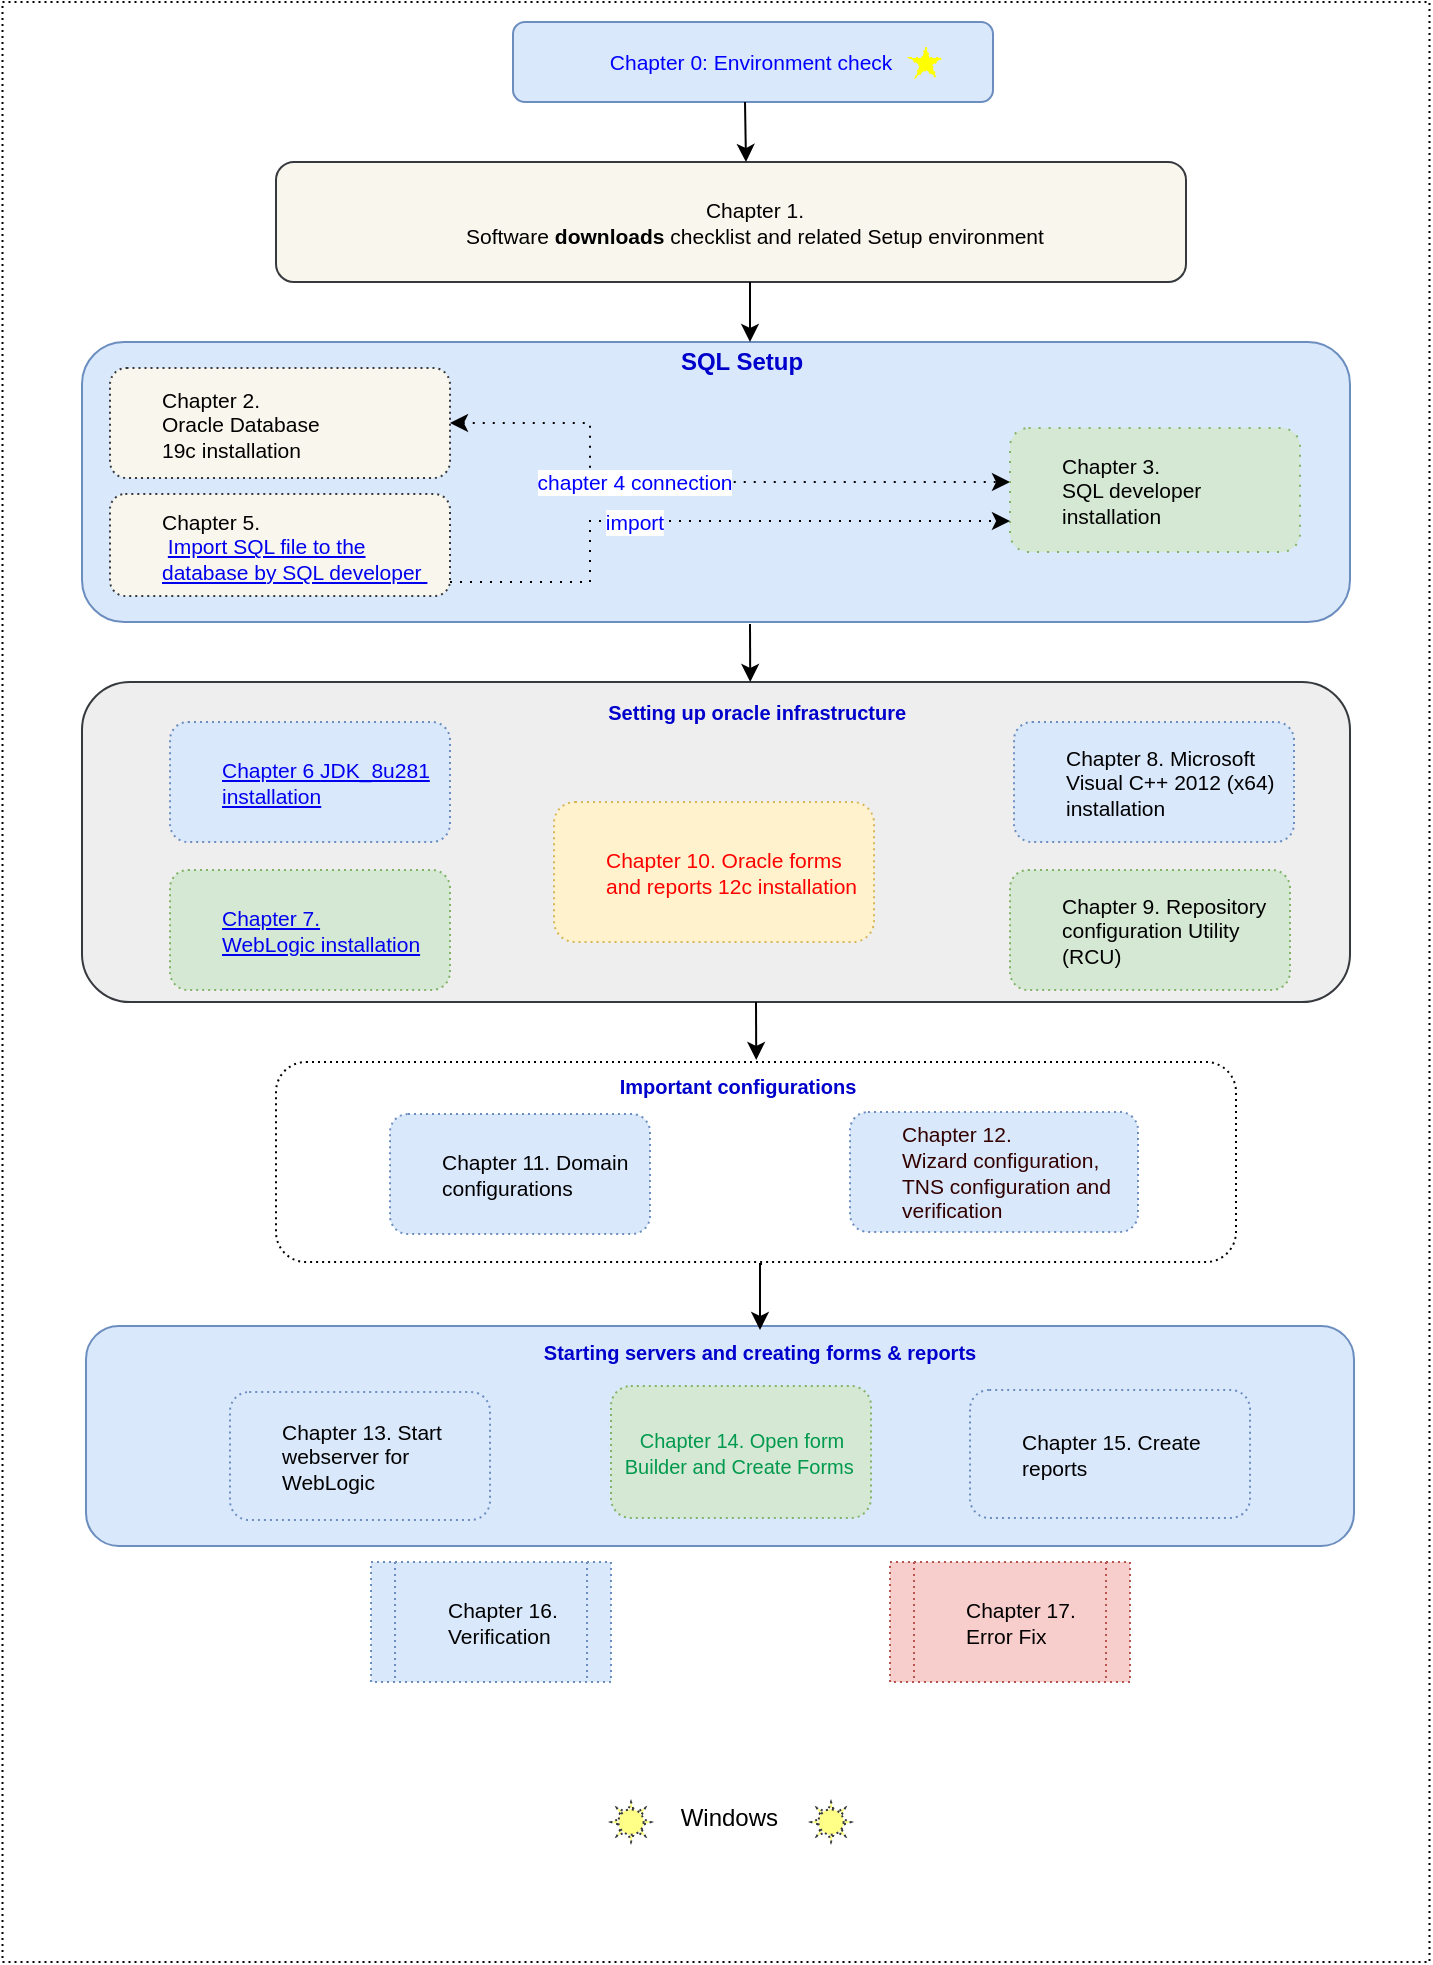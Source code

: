 <mxfile version="20.0.1" type="github">
  <diagram id="17G2DBIcZU6sUmtRgQNI" name="Page-1">
    <mxGraphModel dx="903" dy="497" grid="1" gridSize="10" guides="1" tooltips="1" connect="1" arrows="1" fold="1" page="1" pageScale="1" pageWidth="850" pageHeight="1100" math="0" shadow="0">
      <root>
        <mxCell id="0" />
        <mxCell id="1" parent="0" />
        <mxCell id="mP8B_jTsaXODHllWjWsl-1" value="&lt;br&gt;&lt;br&gt;&lt;br&gt;&lt;br&gt;&lt;br&gt;&lt;br&gt;&lt;br&gt;&lt;br&gt;&lt;br&gt;&lt;br&gt;&lt;br&gt;&lt;br&gt;&lt;br&gt;&lt;br&gt;&lt;br&gt;&lt;br&gt;&lt;br&gt;&lt;br&gt;&lt;br&gt;&lt;br&gt;&lt;br&gt;&lt;br&gt;&lt;br&gt;&lt;br&gt;&lt;br&gt;&lt;br&gt;&lt;br&gt;&lt;br&gt;&lt;br&gt;&lt;br&gt;&lt;br&gt;&lt;br&gt;&lt;br&gt;&lt;br&gt;&lt;br&gt;&lt;br&gt;&lt;br&gt;&lt;br&gt;&lt;br&gt;&lt;br&gt;&lt;br&gt;&lt;br&gt;&lt;br&gt;&lt;br&gt;&lt;br&gt;&lt;br&gt;&lt;br&gt;&lt;br&gt;&lt;br&gt;&lt;br&gt;&lt;br&gt;&amp;nbsp; &amp;nbsp; &amp;nbsp; &amp;nbsp; &amp;nbsp; &amp;nbsp; &amp;nbsp; &amp;nbsp; &lt;br&gt;&lt;br&gt;&lt;br&gt;&lt;br&gt;&lt;br&gt;&lt;br&gt;&lt;br&gt;&amp;nbsp; &amp;nbsp; &amp;nbsp;Windows&amp;nbsp;" style="rounded=0;whiteSpace=wrap;html=1;dashed=1;dashPattern=1 2;" parent="1" vertex="1">
          <mxGeometry x="16.25" y="40" width="713.5" height="980" as="geometry" />
        </mxCell>
        <mxCell id="mP8B_jTsaXODHllWjWsl-2" value="&lt;p class=&quot;MsoNormal&quot; style=&quot;font-size: 10.5px;&quot;&gt;Chapter 0: Environment check&amp;nbsp;&lt;/p&gt;" style="rounded=1;whiteSpace=wrap;html=1;fillColor=#dae8fc;strokeColor=#6c8ebf;fontColor=#0000FF;fontSize=10.5;" parent="1" vertex="1">
          <mxGeometry x="271.5" y="50" width="240" height="40" as="geometry" />
        </mxCell>
        <mxCell id="mP8B_jTsaXODHllWjWsl-3" value="&lt;p style=&quot;margin-left: 0.25in; font-size: 10.5px;&quot; class=&quot;MsoNormal&quot;&gt;Chapter 1.&lt;br style=&quot;font-size: 10.5px;&quot;&gt;Software &lt;b style=&quot;font-size: 10.5px;&quot;&gt;downloads &lt;/b&gt;checklist and related Setup environment&lt;/p&gt;" style="rounded=1;whiteSpace=wrap;html=1;fillColor=#f9f7ed;strokeColor=#36393d;fontSize=10.5;" parent="1" vertex="1">
          <mxGeometry x="153" y="120" width="455" height="60" as="geometry" />
        </mxCell>
        <mxCell id="mP8B_jTsaXODHllWjWsl-4" value="&lt;font color=&quot;#ff0000&quot;&gt;&amp;nbsp; &amp;nbsp; &amp;nbsp; &amp;nbsp;&lt;/font&gt;&lt;br&gt;&lt;br&gt;&lt;br&gt;&lt;b style=&quot;color: rgb(255, 0, 0); background-color: initial; text-align: left;&quot;&gt;&lt;br&gt;&lt;br&gt;&lt;br&gt;&lt;br&gt;&amp;nbsp; &amp;nbsp; &amp;nbsp; &amp;nbsp; &amp;nbsp; &amp;nbsp; &amp;nbsp;&lt;/b&gt;" style="rounded=1;whiteSpace=wrap;html=1;fillColor=#dae8fc;strokeColor=#6c8ebf;" parent="1" vertex="1">
          <mxGeometry x="56" y="210" width="634" height="140" as="geometry" />
        </mxCell>
        <mxCell id="mP8B_jTsaXODHllWjWsl-11" value="" style="edgeStyle=orthogonalEdgeStyle;rounded=0;orthogonalLoop=1;jettySize=auto;html=1;startArrow=classic;startFill=1;dashed=1;dashPattern=1 4;" parent="1" source="mP8B_jTsaXODHllWjWsl-5" target="mP8B_jTsaXODHllWjWsl-6" edge="1">
          <mxGeometry relative="1" as="geometry">
            <Array as="points">
              <mxPoint x="310" y="251" />
              <mxPoint x="310" y="280" />
            </Array>
          </mxGeometry>
        </mxCell>
        <mxCell id="mP8B_jTsaXODHllWjWsl-12" value="&lt;font color=&quot;#0000ff&quot;&gt;&lt;span style=&quot;font-size: 10.5px;&quot;&gt;chapter 4 connection&lt;/span&gt;&lt;/font&gt;" style="edgeLabel;html=1;align=center;verticalAlign=middle;resizable=0;points=[];fontSize=10.5;" parent="mP8B_jTsaXODHllWjWsl-11" vertex="1" connectable="0">
          <mxGeometry x="-0.212" relative="1" as="geometry">
            <mxPoint x="-1" as="offset" />
          </mxGeometry>
        </mxCell>
        <mxCell id="mP8B_jTsaXODHllWjWsl-5" value="&lt;p style=&quot;margin-left: 0.25in; font-size: 10.5px;&quot; class=&quot;MsoNormal&quot;&gt;Chapter 2.&amp;nbsp; &amp;nbsp; &amp;nbsp; &amp;nbsp; &amp;nbsp; &amp;nbsp; &amp;nbsp; &amp;nbsp; &amp;nbsp; &amp;nbsp; &amp;nbsp; &amp;nbsp; &amp;nbsp; &amp;nbsp; &amp;nbsp; &lt;span style=&quot;background-color: initial;&quot;&gt;Oracle Database 19c&amp;nbsp;&lt;/span&gt;&lt;span style=&quot;background-color: initial;&quot;&gt;installation&lt;/span&gt;&lt;/p&gt;" style="rounded=1;whiteSpace=wrap;html=1;align=left;fillColor=#f9f7ed;strokeColor=#36393d;fontSize=10.5;dashed=1;dashPattern=1 2;" parent="1" vertex="1">
          <mxGeometry x="70" y="223" width="170" height="55" as="geometry" />
        </mxCell>
        <mxCell id="mP8B_jTsaXODHllWjWsl-6" value="&lt;p style=&quot;margin-left: 0.25in; font-size: 10.5px;&quot; class=&quot;MsoNormal&quot;&gt;Chapter 3.&amp;nbsp; &amp;nbsp; &amp;nbsp; &amp;nbsp; &amp;nbsp; &amp;nbsp; &amp;nbsp; &amp;nbsp; &amp;nbsp; SQL developer&lt;br style=&quot;font-size: 10.5px;&quot;&gt;installation&lt;/p&gt;" style="rounded=1;whiteSpace=wrap;html=1;align=left;fillColor=#d5e8d4;strokeColor=#82b366;fontSize=10.5;dashed=1;dashPattern=1 4;" parent="1" vertex="1">
          <mxGeometry x="520" y="253" width="145" height="62" as="geometry" />
        </mxCell>
        <mxCell id="mP8B_jTsaXODHllWjWsl-14" value="&lt;p style=&quot;margin-left: 0.25in; font-size: 10.5px;&quot; class=&quot;MsoNormal&quot;&gt;Chapter 5.&amp;nbsp; &amp;nbsp; &amp;nbsp; &amp;nbsp; &amp;nbsp; &amp;nbsp; &amp;nbsp; &amp;nbsp; &amp;nbsp; &amp;nbsp; &amp;nbsp; &amp;nbsp;&lt;a name=&quot;_Hlk105871212&quot; style=&quot;font-size: 10.5px;&quot;&gt;Import SQL file to the database by SQL developer&amp;nbsp;&lt;/a&gt;&lt;/p&gt;" style="rounded=1;whiteSpace=wrap;html=1;align=left;fillColor=#f9f7ed;strokeColor=#36393d;fontSize=10.5;dashed=1;dashPattern=1 2;" parent="1" vertex="1">
          <mxGeometry x="70" y="286" width="170" height="51" as="geometry" />
        </mxCell>
        <mxCell id="mP8B_jTsaXODHllWjWsl-17" value="" style="edgeStyle=orthogonalEdgeStyle;rounded=0;orthogonalLoop=1;jettySize=auto;html=1;startArrow=none;startFill=0;entryX=0;entryY=0.75;entryDx=0;entryDy=0;dashed=1;dashPattern=1 4;" parent="1" target="mP8B_jTsaXODHllWjWsl-6" edge="1">
          <mxGeometry relative="1" as="geometry">
            <mxPoint x="240" y="330" as="sourcePoint" />
            <mxPoint x="280" y="310" as="targetPoint" />
            <Array as="points">
              <mxPoint x="310" y="330" />
              <mxPoint x="310" y="300" />
            </Array>
          </mxGeometry>
        </mxCell>
        <mxCell id="mP8B_jTsaXODHllWjWsl-18" value="&lt;font color=&quot;#0000ff&quot; style=&quot;font-size: 10.5px;&quot;&gt;import&lt;/font&gt;" style="edgeLabel;html=1;align=center;verticalAlign=middle;resizable=0;points=[];fontSize=10.5;" parent="mP8B_jTsaXODHllWjWsl-17" vertex="1" connectable="0">
          <mxGeometry x="-0.212" relative="1" as="geometry">
            <mxPoint as="offset" />
          </mxGeometry>
        </mxCell>
        <mxCell id="mP8B_jTsaXODHllWjWsl-23" value="" style="rounded=1;whiteSpace=wrap;html=1;align=center;horizontal=1;fontSize=10;verticalAlign=top;fillColor=#eeeeee;strokeColor=#36393d;" parent="1" vertex="1">
          <mxGeometry x="56" y="380" width="634" height="160" as="geometry" />
        </mxCell>
        <mxCell id="mP8B_jTsaXODHllWjWsl-28" value="" style="edgeStyle=orthogonalEdgeStyle;rounded=0;orthogonalLoop=1;jettySize=auto;html=1;fontColor=#00994D;startArrow=none;startFill=0;endArrow=classic;endFill=1;" parent="1" edge="1">
          <mxGeometry relative="1" as="geometry">
            <mxPoint x="390" y="180" as="sourcePoint" />
            <mxPoint x="390" y="210" as="targetPoint" />
          </mxGeometry>
        </mxCell>
        <mxCell id="mP8B_jTsaXODHllWjWsl-30" value="" style="edgeStyle=orthogonalEdgeStyle;rounded=0;orthogonalLoop=1;jettySize=auto;html=1;fontColor=#00994D;startArrow=none;startFill=0;endArrow=classic;endFill=1;" parent="1" edge="1">
          <mxGeometry relative="1" as="geometry">
            <mxPoint x="387.5" y="90" as="sourcePoint" />
            <mxPoint x="388" y="120" as="targetPoint" />
          </mxGeometry>
        </mxCell>
        <mxCell id="mP8B_jTsaXODHllWjWsl-32" value="&lt;p style=&quot;margin-left: 0.25in;&quot; class=&quot;MsoNormal&quot;&gt;&lt;a name=&quot;_Hlk105873939&quot;&gt;Chapter 6&amp;nbsp;&lt;/a&gt;&lt;a style=&quot;background-color: initial;&quot; name=&quot;_Hlk105873939&quot;&gt;JDK_8u281 installation&lt;/a&gt;&lt;/p&gt;" style="rounded=1;whiteSpace=wrap;html=1;dashed=1;dashPattern=1 2;fontSize=10.5;align=left;fillColor=#dae8fc;strokeColor=#6c8ebf;" parent="1" vertex="1">
          <mxGeometry x="100" y="400" width="140" height="60" as="geometry" />
        </mxCell>
        <mxCell id="mP8B_jTsaXODHllWjWsl-33" value="&lt;p style=&quot;margin-left:.25in&quot; class=&quot;MsoNormal&quot;&gt;&lt;a name=&quot;_Hlk105875257&quot;&gt;Chapter 7.&lt;br&gt;WebLogic installation&lt;/a&gt;&lt;/p&gt;" style="rounded=1;whiteSpace=wrap;html=1;dashed=1;dashPattern=1 2;fontSize=10.5;align=left;fillColor=#d5e8d4;strokeColor=#82b366;" parent="1" vertex="1">
          <mxGeometry x="100" y="474" width="140" height="60" as="geometry" />
        </mxCell>
        <mxCell id="mP8B_jTsaXODHllWjWsl-34" value="&lt;p style=&quot;margin-left: 0.25in; font-size: 10.5px;&quot; class=&quot;MsoNormal&quot;&gt;Chapter 8.&amp;nbsp;&lt;span style=&quot;background-color: initial; font-size: 10.5px;&quot;&gt;Microsoft Visual C++&amp;nbsp;&lt;/span&gt;&lt;span style=&quot;background-color: initial; font-size: 10.5px;&quot;&gt;2012 (x64) installation&lt;/span&gt;&lt;/p&gt;" style="rounded=1;whiteSpace=wrap;html=1;dashed=1;dashPattern=1 2;fontSize=10.5;align=left;fillColor=#dae8fc;strokeColor=#6c8ebf;" parent="1" vertex="1">
          <mxGeometry x="522" y="400" width="140" height="60" as="geometry" />
        </mxCell>
        <mxCell id="mP8B_jTsaXODHllWjWsl-35" value="&lt;p style=&quot;margin-left: 0.25in; font-size: 10.5px;&quot; class=&quot;MsoNormal&quot;&gt;Chapter 9. Repository&lt;br style=&quot;font-size: 10.5px;&quot;&gt;configuration Utility (RCU)&lt;/p&gt;" style="rounded=1;whiteSpace=wrap;html=1;dashed=1;dashPattern=1 2;fontSize=10.5;align=left;fillColor=#d5e8d4;strokeColor=#82b366;" parent="1" vertex="1">
          <mxGeometry x="520" y="474" width="140" height="60" as="geometry" />
        </mxCell>
        <mxCell id="mP8B_jTsaXODHllWjWsl-37" value="&lt;p style=&quot;margin-left:.25in&quot; class=&quot;MsoNormal&quot;&gt;&lt;br&gt;&lt;/p&gt;" style="rounded=1;whiteSpace=wrap;html=1;align=center;horizontal=1;fontSize=10;verticalAlign=top;fillColor=#dae8fc;strokeColor=#6c8ebf;" parent="1" vertex="1">
          <mxGeometry x="58" y="702" width="634" height="110" as="geometry" />
        </mxCell>
        <mxCell id="mP8B_jTsaXODHllWjWsl-41" value="&lt;p style=&quot;margin-left:.25in&quot; class=&quot;MsoNormal&quot;&gt;Chapter 13. Start webserver for WebLogic&amp;nbsp;&lt;/p&gt;" style="rounded=1;whiteSpace=wrap;html=1;dashed=1;dashPattern=1 2;fontSize=10.5;align=left;fillColor=#dae8fc;strokeColor=#6c8ebf;" parent="1" vertex="1">
          <mxGeometry x="130" y="735" width="130" height="64" as="geometry" />
        </mxCell>
        <mxCell id="mP8B_jTsaXODHllWjWsl-43" value="&lt;p style=&quot;margin-left: 0.25in; font-size: 10.5px;&quot; class=&quot;MsoNormal&quot;&gt;&lt;font color=&quot;#ff0000&quot; style=&quot;font-size: 10.5px;&quot;&gt;Chapter 10. Oracle forms and&amp;nbsp;reports 12c installation&lt;/font&gt;&lt;/p&gt;" style="rounded=1;whiteSpace=wrap;html=1;dashed=1;dashPattern=1 2;fontSize=10.5;align=left;strokeColor=#d6b656;fillColor=#fff2cc;" parent="1" vertex="1">
          <mxGeometry x="292" y="440" width="160" height="70" as="geometry" />
        </mxCell>
        <mxCell id="mP8B_jTsaXODHllWjWsl-44" value="&lt;span style=&quot;color: rgb(0, 153, 77); font-size: 10px; background-color: initial;&quot;&gt;Chapter 14. Open form Builder and&amp;nbsp;&lt;/span&gt;&lt;span style=&quot;color: rgb(0, 153, 77); font-size: 10px; background-color: initial;&quot;&gt;Create Forms&amp;nbsp;&lt;/span&gt;" style="rounded=1;whiteSpace=wrap;html=1;dashed=1;dashPattern=1 2;fontSize=10.5;fillColor=#d5e8d4;strokeColor=#82b366;" parent="1" vertex="1">
          <mxGeometry x="320.5" y="732" width="130" height="66" as="geometry" />
        </mxCell>
        <mxCell id="mP8B_jTsaXODHllWjWsl-56" value="" style="edgeStyle=orthogonalEdgeStyle;rounded=0;orthogonalLoop=1;jettySize=auto;html=1;fontColor=#00994D;startArrow=none;startFill=0;endArrow=classic;endFill=1;entryX=0.527;entryY=0;entryDx=0;entryDy=0;entryPerimeter=0;" parent="1" target="mP8B_jTsaXODHllWjWsl-23" edge="1">
          <mxGeometry relative="1" as="geometry">
            <mxPoint x="390" y="351" as="sourcePoint" />
            <mxPoint x="390" y="381" as="targetPoint" />
          </mxGeometry>
        </mxCell>
        <mxCell id="mP8B_jTsaXODHllWjWsl-62" value="" style="verticalLabelPosition=bottom;verticalAlign=top;html=1;shape=mxgraph.basic.sun;dashed=1;dashPattern=1 2;fontSize=10.5;strokeColor=#36393d;fillColor=#ffff88;" parent="1" vertex="1">
          <mxGeometry x="320.5" y="940" width="20" height="20" as="geometry" />
        </mxCell>
        <mxCell id="mP8B_jTsaXODHllWjWsl-63" value="" style="verticalLabelPosition=bottom;verticalAlign=top;html=1;shape=mxgraph.basic.sun;dashed=1;dashPattern=1 2;fontSize=10.5;strokeColor=#36393d;fillColor=#ffff88;" parent="1" vertex="1">
          <mxGeometry x="420.5" y="940" width="20" height="20" as="geometry" />
        </mxCell>
        <mxCell id="mP8B_jTsaXODHllWjWsl-64" value="" style="verticalLabelPosition=bottom;verticalAlign=top;html=1;shape=mxgraph.basic.star;dashed=1;dashPattern=1 2;fontSize=10.5;fontColor=#FF0000;strokeColor=#FFFF00;fillColor=#FFFF00;" parent="1" vertex="1">
          <mxGeometry x="470" y="62.5" width="15.79" height="15" as="geometry" />
        </mxCell>
        <mxCell id="mP8B_jTsaXODHllWjWsl-65" value="&lt;p style=&quot;margin-left:.25in&quot; class=&quot;MsoNormal&quot;&gt;Chapter 16. Verification&lt;/p&gt;" style="shape=process;whiteSpace=wrap;html=1;backgroundOutline=1;dashed=1;dashPattern=1 2;fontSize=10.5;align=left;fillColor=#dae8fc;strokeColor=#6c8ebf;" parent="1" vertex="1">
          <mxGeometry x="200.5" y="820" width="120" height="60" as="geometry" />
        </mxCell>
        <mxCell id="mP8B_jTsaXODHllWjWsl-66" value="&lt;p style=&quot;margin-left:.25in&quot; class=&quot;MsoNormal&quot;&gt;Chapter 17. Error Fix&amp;nbsp;&lt;/p&gt;" style="shape=process;whiteSpace=wrap;html=1;backgroundOutline=1;dashed=1;dashPattern=1 2;fontSize=10.5;align=left;fillColor=#f8cecc;strokeColor=#b85450;" parent="1" vertex="1">
          <mxGeometry x="460" y="820" width="120" height="60" as="geometry" />
        </mxCell>
        <mxCell id="6tvG0H1lL4JtyoEsStvU-8" value="&lt;h2 style=&quot;&quot;&gt;&lt;br&gt;&lt;/h2&gt;" style="rounded=1;whiteSpace=wrap;html=1;dashed=1;dashPattern=1 2;align=center;" vertex="1" parent="1">
          <mxGeometry x="153" y="570" width="480" height="100" as="geometry" />
        </mxCell>
        <mxCell id="mP8B_jTsaXODHllWjWsl-59" value="&lt;p style=&quot;margin-left:.25in&quot; class=&quot;MsoNormal&quot;&gt;Chapter 15. Create reports&lt;/p&gt;" style="rounded=1;whiteSpace=wrap;html=1;dashed=1;dashPattern=1 2;fontSize=10.5;align=left;fillColor=#dae8fc;strokeColor=#6c8ebf;" parent="1" vertex="1">
          <mxGeometry x="500" y="734" width="140" height="64" as="geometry" />
        </mxCell>
        <mxCell id="mP8B_jTsaXODHllWjWsl-40" value="&lt;p style=&quot;margin-left: 0.25in; font-size: 10.5px;&quot; class=&quot;MsoNormal&quot;&gt;&lt;span style=&quot;font-size: 10.5px;&quot;&gt;Chapter 12.&lt;br style=&quot;font-size: 10.5px;&quot;&gt;Wizard configuration, TNS configuration and verification&lt;/span&gt;&lt;/p&gt;" style="rounded=1;whiteSpace=wrap;html=1;dashed=1;dashPattern=1 2;fontSize=10.5;align=left;fillColor=#dae8fc;strokeColor=#6c8ebf;fontColor=#330000;" parent="1" vertex="1">
          <mxGeometry x="440" y="595" width="144" height="60" as="geometry" />
        </mxCell>
        <mxCell id="mP8B_jTsaXODHllWjWsl-39" value="&lt;p style=&quot;margin-left: 0.25in; font-size: 10.5px;&quot; class=&quot;MsoNormal&quot;&gt;Chapter 11. Domain configurations&lt;/p&gt;" style="rounded=1;whiteSpace=wrap;html=1;dashed=1;dashPattern=1 2;fontSize=10.5;align=left;fillColor=#dae8fc;strokeColor=#6c8ebf;" parent="1" vertex="1">
          <mxGeometry x="210" y="596" width="130" height="60" as="geometry" />
        </mxCell>
        <mxCell id="6tvG0H1lL4JtyoEsStvU-11" value="&lt;h2 style=&quot;font-size: 10px;&quot;&gt;&lt;font style=&quot;font-size: 10px;&quot;&gt;Important configurations&lt;/font&gt;&lt;/h2&gt;" style="text;html=1;strokeColor=none;fillColor=none;align=center;verticalAlign=middle;whiteSpace=wrap;rounded=0;dashed=1;dashPattern=1 2;fontSize=10;fontColor=#0000CC;" vertex="1" parent="1">
          <mxGeometry x="320" y="572" width="127.5" height="20" as="geometry" />
        </mxCell>
        <mxCell id="6tvG0H1lL4JtyoEsStvU-17" value="Starting servers and creating forms &amp;amp; reports" style="text;html=1;strokeColor=none;fillColor=none;align=center;verticalAlign=middle;whiteSpace=wrap;rounded=0;dashed=1;dashPattern=1 2;fontSize=10;fontColor=#0000CC;fontStyle=1" vertex="1" parent="1">
          <mxGeometry x="245" y="704" width="300" height="22" as="geometry" />
        </mxCell>
        <mxCell id="6tvG0H1lL4JtyoEsStvU-20" value="" style="edgeStyle=orthogonalEdgeStyle;rounded=0;orthogonalLoop=1;jettySize=auto;html=1;fontColor=#00994D;startArrow=none;startFill=0;endArrow=classic;endFill=1;entryX=0.527;entryY=0;entryDx=0;entryDy=0;entryPerimeter=0;" edge="1" parent="1">
          <mxGeometry relative="1" as="geometry">
            <mxPoint x="393" y="540" as="sourcePoint" />
            <mxPoint x="393.118" y="569" as="targetPoint" />
          </mxGeometry>
        </mxCell>
        <mxCell id="6tvG0H1lL4JtyoEsStvU-21" value="&lt;b style=&quot;font-size: 12px; background-color: initial; text-align: left;&quot;&gt;SQL Setup&lt;/b&gt;" style="text;html=1;strokeColor=none;fillColor=none;align=center;verticalAlign=middle;whiteSpace=wrap;rounded=0;dashed=1;dashPattern=1 2;fontSize=10;fontColor=#0000CC;" vertex="1" parent="1">
          <mxGeometry x="305.5" y="210" width="160" height="20" as="geometry" />
        </mxCell>
        <mxCell id="6tvG0H1lL4JtyoEsStvU-22" value="&lt;b&gt;Setting up oracle infrastructure&amp;nbsp;&lt;/b&gt;" style="text;html=1;strokeColor=none;fillColor=none;align=center;verticalAlign=middle;whiteSpace=wrap;rounded=0;dashed=1;dashPattern=1 2;fontSize=10;fontColor=#0000CC;" vertex="1" parent="1">
          <mxGeometry x="300" y="380" width="190" height="30" as="geometry" />
        </mxCell>
        <mxCell id="6tvG0H1lL4JtyoEsStvU-24" value="" style="edgeStyle=orthogonalEdgeStyle;rounded=0;orthogonalLoop=1;jettySize=auto;html=1;fontColor=#00994D;startArrow=none;startFill=0;endArrow=classic;endFill=1;entryX=0.5;entryY=0;entryDx=0;entryDy=0;" edge="1" parent="1" target="6tvG0H1lL4JtyoEsStvU-17">
          <mxGeometry relative="1" as="geometry">
            <mxPoint x="396" y="671" as="sourcePoint" />
            <mxPoint x="396" y="700" as="targetPoint" />
          </mxGeometry>
        </mxCell>
      </root>
    </mxGraphModel>
  </diagram>
</mxfile>
